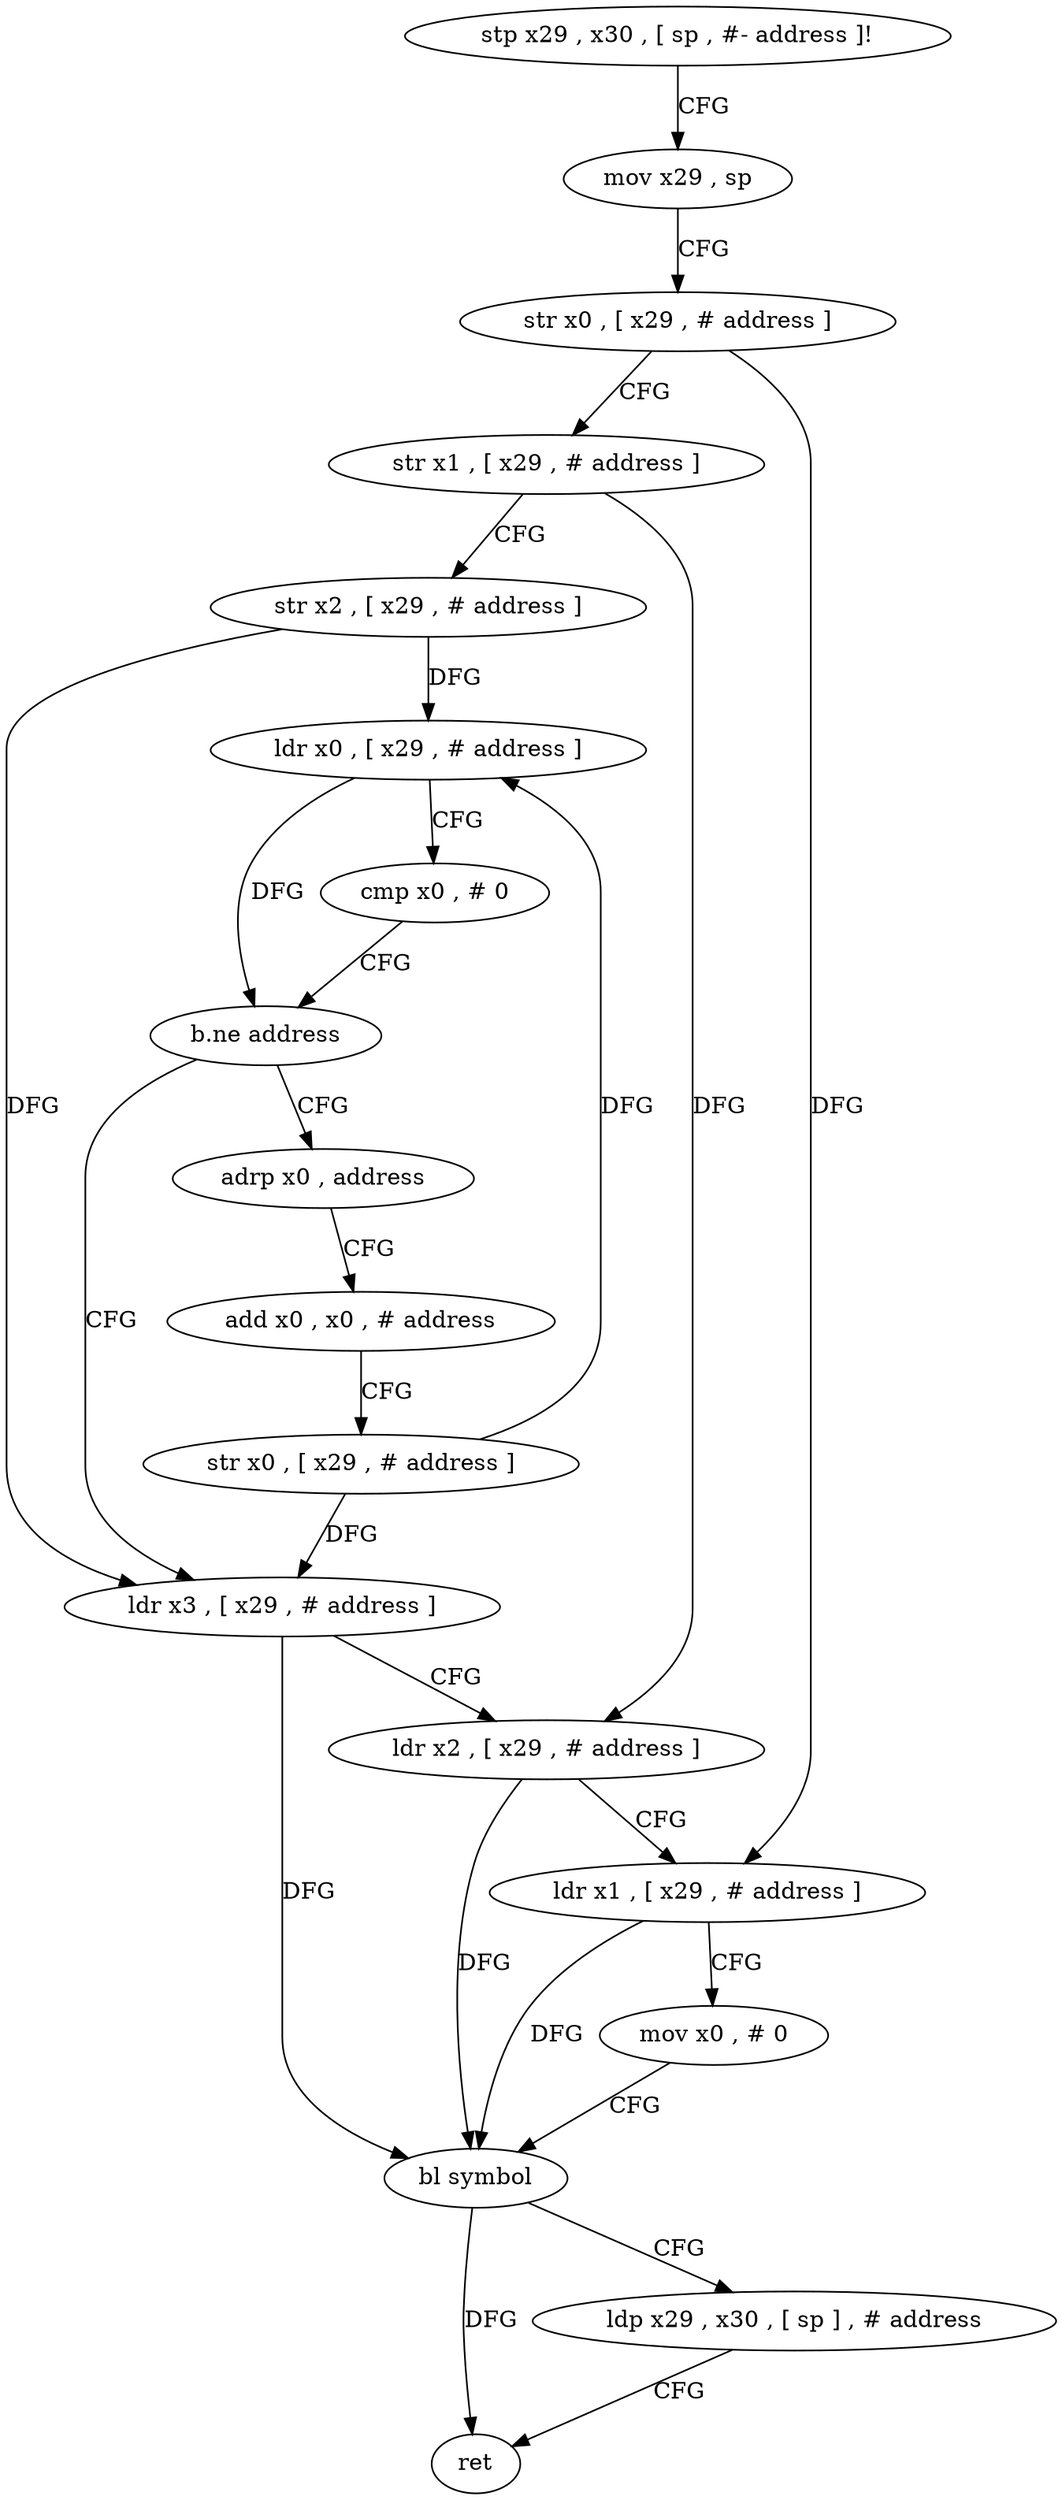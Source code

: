digraph "func" {
"233300" [label = "stp x29 , x30 , [ sp , #- address ]!" ]
"233304" [label = "mov x29 , sp" ]
"233308" [label = "str x0 , [ x29 , # address ]" ]
"233312" [label = "str x1 , [ x29 , # address ]" ]
"233316" [label = "str x2 , [ x29 , # address ]" ]
"233320" [label = "ldr x0 , [ x29 , # address ]" ]
"233324" [label = "cmp x0 , # 0" ]
"233328" [label = "b.ne address" ]
"233344" [label = "ldr x3 , [ x29 , # address ]" ]
"233332" [label = "adrp x0 , address" ]
"233348" [label = "ldr x2 , [ x29 , # address ]" ]
"233352" [label = "ldr x1 , [ x29 , # address ]" ]
"233356" [label = "mov x0 , # 0" ]
"233360" [label = "bl symbol" ]
"233364" [label = "ldp x29 , x30 , [ sp ] , # address" ]
"233368" [label = "ret" ]
"233336" [label = "add x0 , x0 , # address" ]
"233340" [label = "str x0 , [ x29 , # address ]" ]
"233300" -> "233304" [ label = "CFG" ]
"233304" -> "233308" [ label = "CFG" ]
"233308" -> "233312" [ label = "CFG" ]
"233308" -> "233352" [ label = "DFG" ]
"233312" -> "233316" [ label = "CFG" ]
"233312" -> "233348" [ label = "DFG" ]
"233316" -> "233320" [ label = "DFG" ]
"233316" -> "233344" [ label = "DFG" ]
"233320" -> "233324" [ label = "CFG" ]
"233320" -> "233328" [ label = "DFG" ]
"233324" -> "233328" [ label = "CFG" ]
"233328" -> "233344" [ label = "CFG" ]
"233328" -> "233332" [ label = "CFG" ]
"233344" -> "233348" [ label = "CFG" ]
"233344" -> "233360" [ label = "DFG" ]
"233332" -> "233336" [ label = "CFG" ]
"233348" -> "233352" [ label = "CFG" ]
"233348" -> "233360" [ label = "DFG" ]
"233352" -> "233356" [ label = "CFG" ]
"233352" -> "233360" [ label = "DFG" ]
"233356" -> "233360" [ label = "CFG" ]
"233360" -> "233364" [ label = "CFG" ]
"233360" -> "233368" [ label = "DFG" ]
"233364" -> "233368" [ label = "CFG" ]
"233336" -> "233340" [ label = "CFG" ]
"233340" -> "233344" [ label = "DFG" ]
"233340" -> "233320" [ label = "DFG" ]
}
